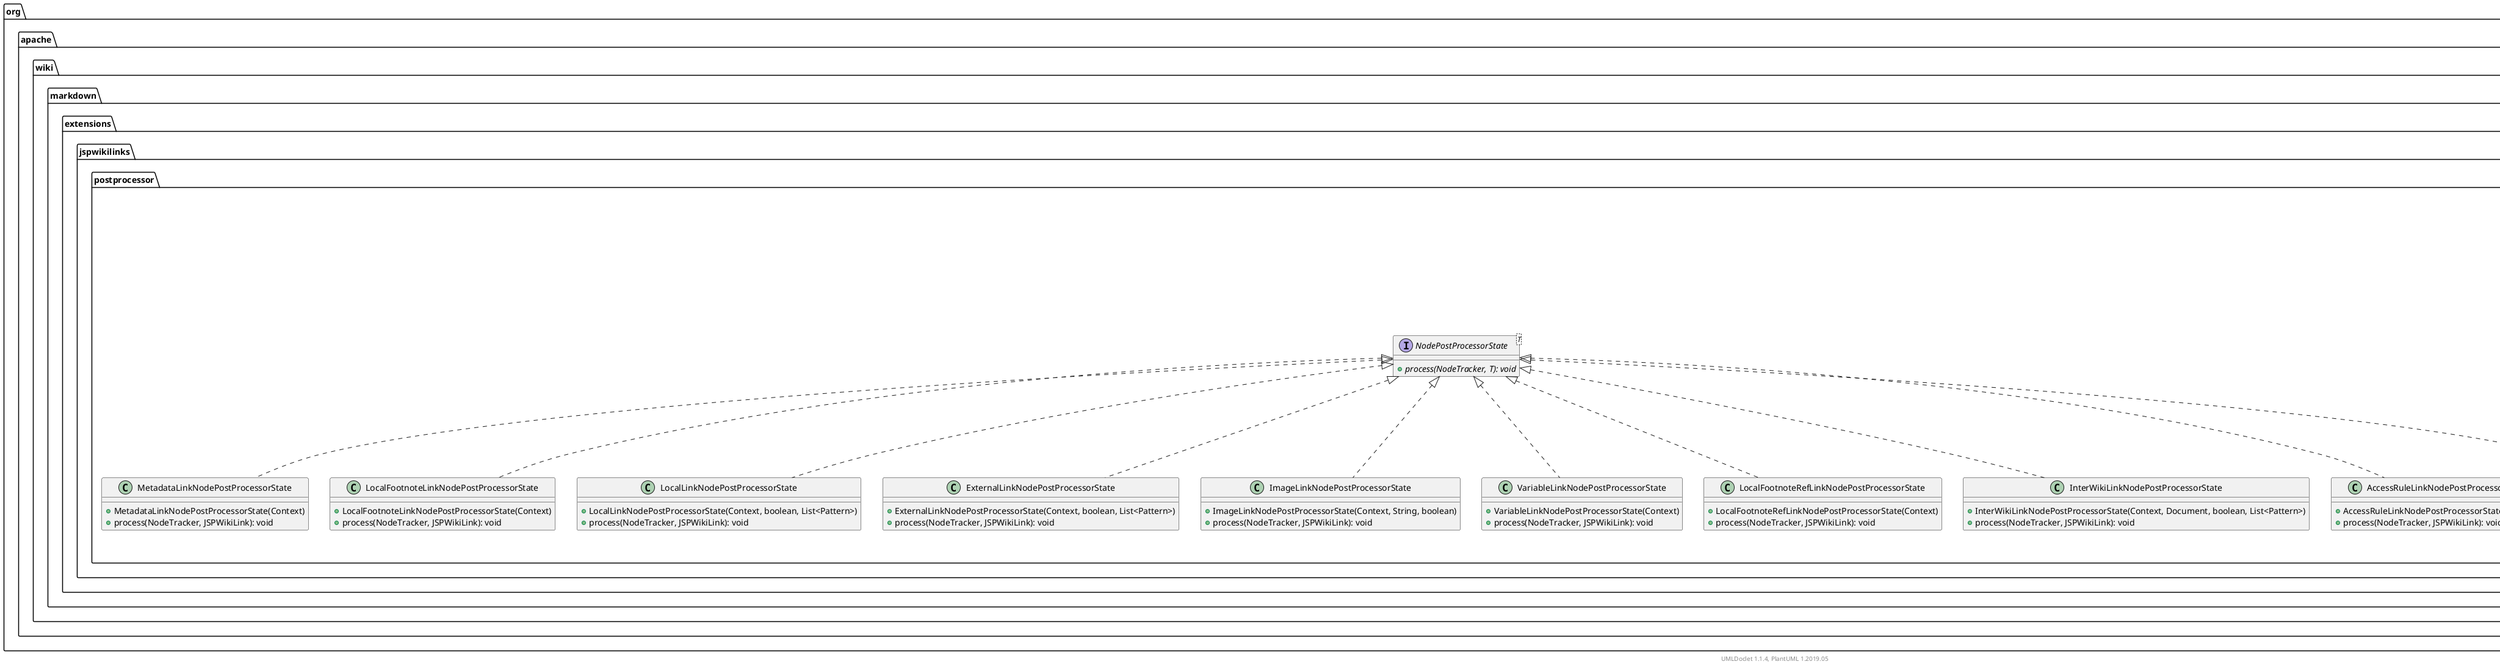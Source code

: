 @startuml

    namespace org.apache.wiki.markdown.extensions.jspwikilinks.postprocessor {

        class MetadataLinkNodePostProcessorState [[MetadataLinkNodePostProcessorState.html]] {
            +MetadataLinkNodePostProcessorState(Context)
            +process(NodeTracker, JSPWikiLink): void
        }

        class LocalFootnoteLinkNodePostProcessorState [[LocalFootnoteLinkNodePostProcessorState.html]] {
            +LocalFootnoteLinkNodePostProcessorState(Context)
            +process(NodeTracker, JSPWikiLink): void
        }

        class LocalLinkNodePostProcessorState [[LocalLinkNodePostProcessorState.html]] {
            +LocalLinkNodePostProcessorState(Context, boolean, List<Pattern>)
            +process(NodeTracker, JSPWikiLink): void
        }

        class ExternalLinkNodePostProcessorState [[ExternalLinkNodePostProcessorState.html]] {
            +ExternalLinkNodePostProcessorState(Context, boolean, List<Pattern>)
            +process(NodeTracker, JSPWikiLink): void
        }

        class ImageLinkNodePostProcessorState [[ImageLinkNodePostProcessorState.html]] {
            +ImageLinkNodePostProcessorState(Context, String, boolean)
            +process(NodeTracker, JSPWikiLink): void
        }

        class JSPWikiNodePostProcessorFactory [[JSPWikiNodePostProcessorFactory.html]] {
            +JSPWikiNodePostProcessorFactory(Context, DataHolder, boolean, List<Pattern>)
            +apply(Document): NodePostProcessor
        }

        class VariableLinkNodePostProcessorState [[VariableLinkNodePostProcessorState.html]] {
            +VariableLinkNodePostProcessorState(Context)
            +process(NodeTracker, JSPWikiLink): void
        }

        interface NodePostProcessorState<T> [[NodePostProcessorState.html]] {
            {abstract} +process(NodeTracker, T): void
        }

        class LocalFootnoteRefLinkNodePostProcessorState [[LocalFootnoteRefLinkNodePostProcessorState.html]] {
            +LocalFootnoteRefLinkNodePostProcessorState(Context)
            +process(NodeTracker, JSPWikiLink): void
        }

        class JSPWikiLinkNodePostProcessor [[JSPWikiLinkNodePostProcessor.html]] {
            #m_context: Context
            #linkOperations: LinkParsingOperations
            #m_useOutlinkImage: boolean
            #document: Document
            +JSPWikiLinkNodePostProcessor(Context, Document, boolean, List<Pattern>)
            +process(NodeTracker, Node): void
        }

        class InterWikiLinkNodePostProcessorState [[InterWikiLinkNodePostProcessorState.html]] {
            +InterWikiLinkNodePostProcessorState(Context, Document, boolean, List<Pattern>)
            +process(NodeTracker, JSPWikiLink): void
        }

        class AccessRuleLinkNodePostProcessorState [[AccessRuleLinkNodePostProcessorState.html]] {
            +AccessRuleLinkNodePostProcessorState(Context)
            +process(NodeTracker, JSPWikiLink): void
        }

        class PluginLinkNodePostProcessorState [[PluginLinkNodePostProcessorState.html]] {
            +PluginLinkNodePostProcessorState(Context)
            +process(NodeTracker, JSPWikiLink): void
        }

        NodePostProcessorState <|.. MetadataLinkNodePostProcessorState

        NodePostProcessorState <|.. LocalFootnoteLinkNodePostProcessorState

        NodePostProcessorState <|.. LocalLinkNodePostProcessorState

        NodePostProcessorState <|.. ExternalLinkNodePostProcessorState

        NodePostProcessorState <|.. ImageLinkNodePostProcessorState

        abstract class com.vladsch.flexmark.parser.block.NodePostProcessorFactory {
            {abstract} +apply(Document): NodePostProcessor
        }
        com.vladsch.flexmark.parser.block.NodePostProcessorFactory <|-- JSPWikiNodePostProcessorFactory

        NodePostProcessorState <|.. VariableLinkNodePostProcessorState

        NodePostProcessorState <|.. LocalFootnoteRefLinkNodePostProcessorState

        abstract class com.vladsch.flexmark.parser.block.NodePostProcessor
        com.vladsch.flexmark.parser.block.NodePostProcessor <|-- JSPWikiLinkNodePostProcessor

        NodePostProcessorState <|.. InterWikiLinkNodePostProcessorState

        NodePostProcessorState <|.. AccessRuleLinkNodePostProcessorState

        NodePostProcessorState <|.. PluginLinkNodePostProcessorState

    }


    center footer UMLDoclet 1.1.4, PlantUML 1.2019.05
@enduml
